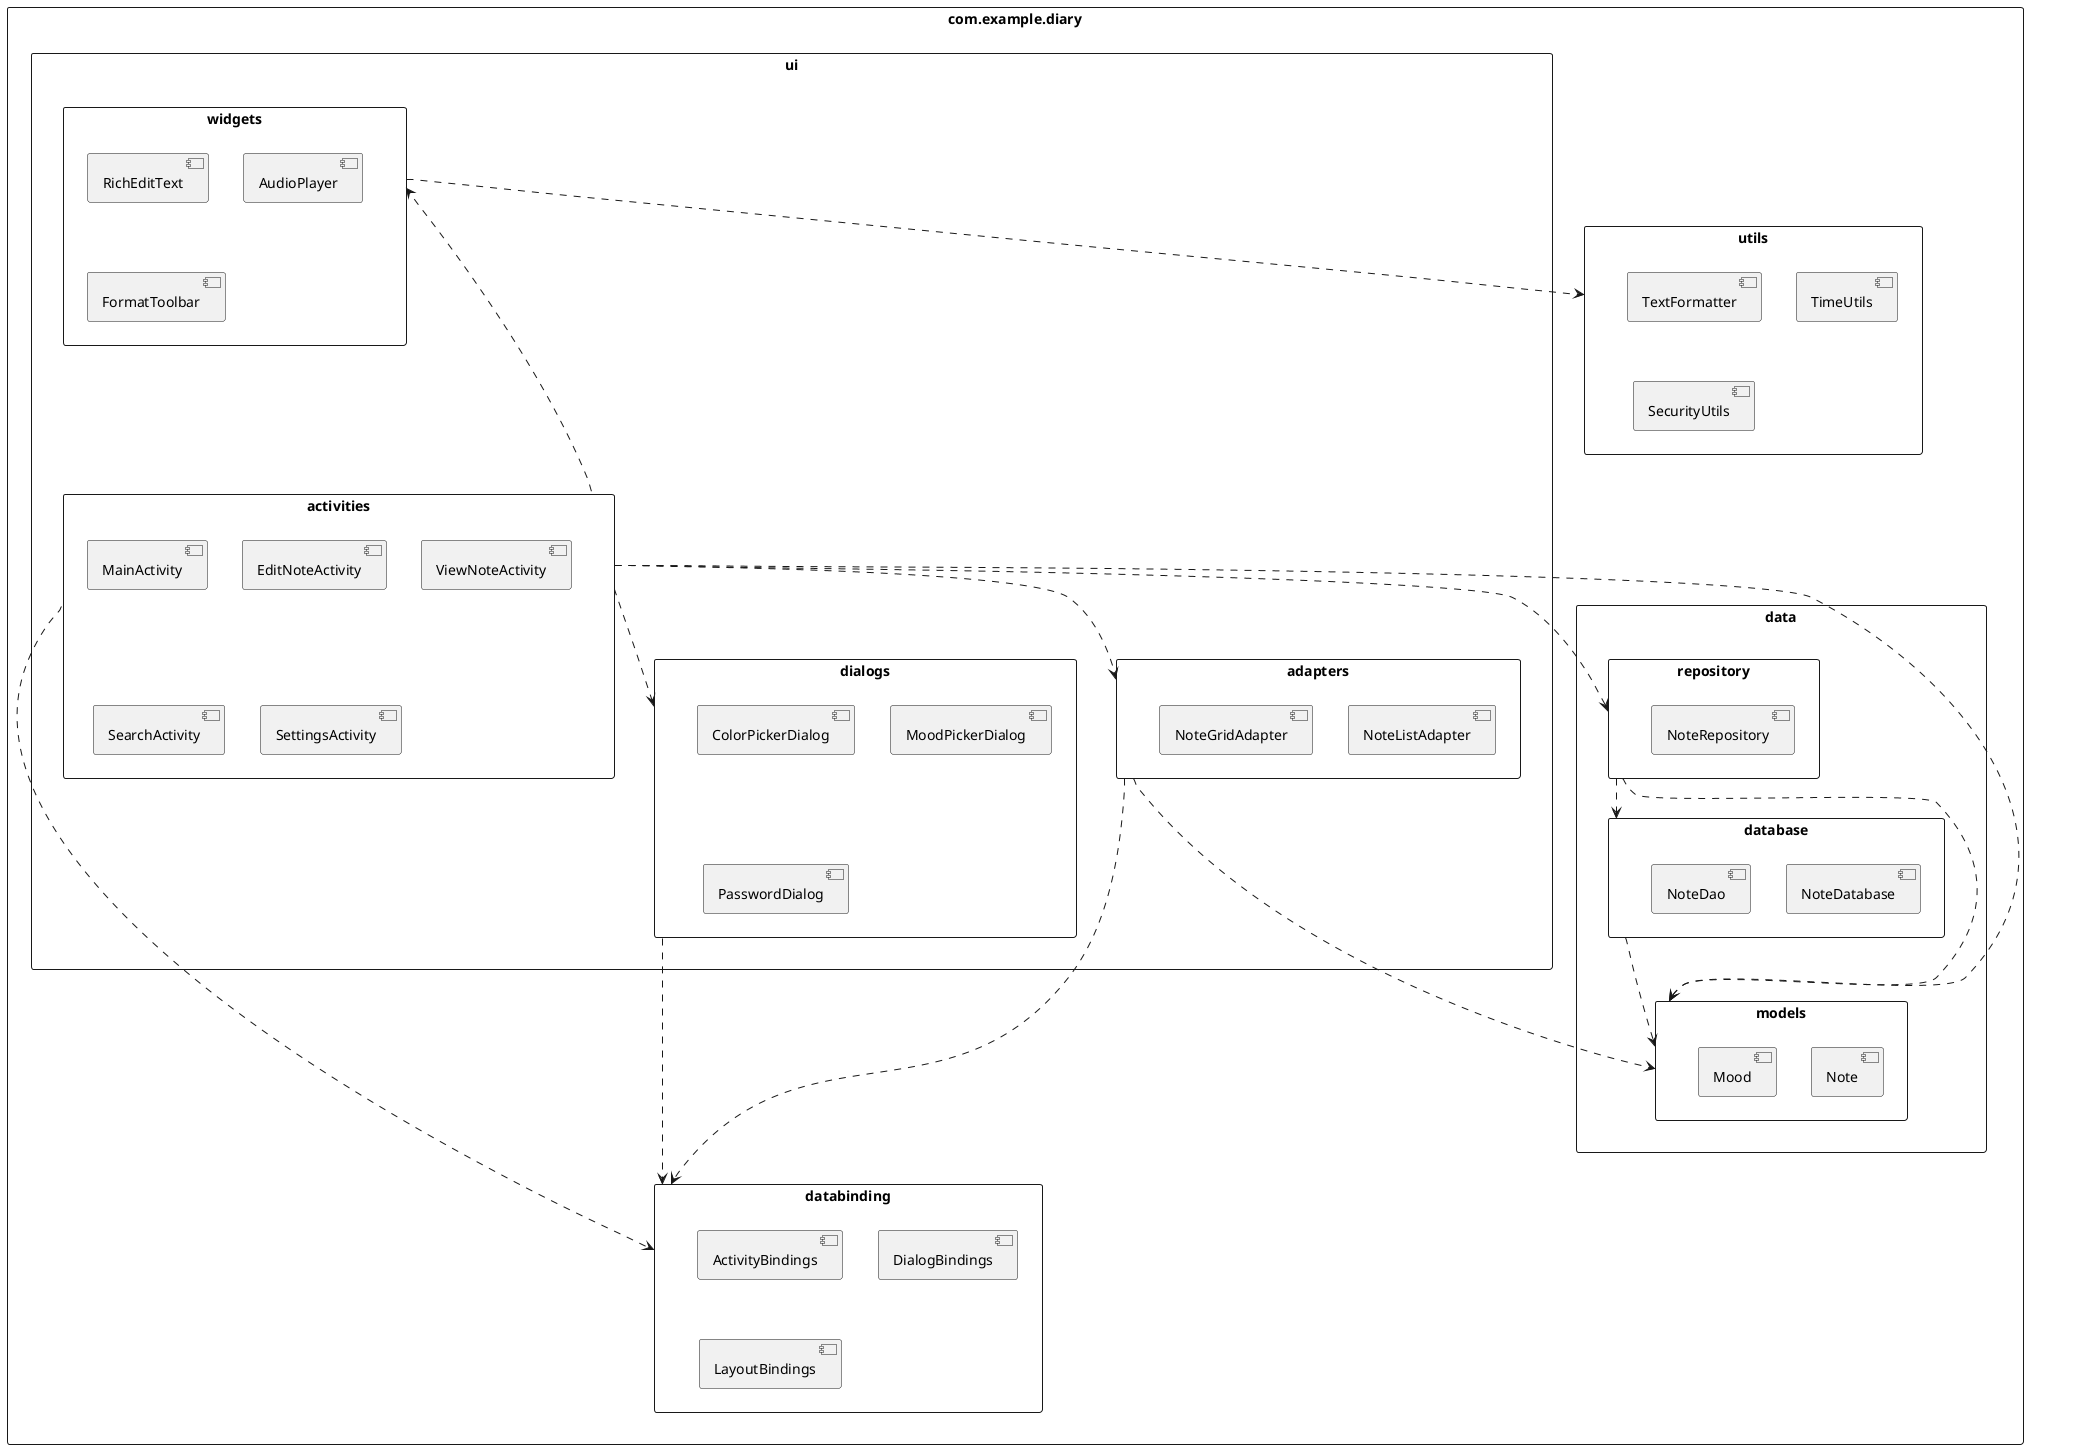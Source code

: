 @startuml Diary App Package Diagram

skinparam packageStyle rectangle

package "com.example.diary" {
    package "ui" {
        package "activities" {
            [MainActivity]
            [EditNoteActivity]
            [ViewNoteActivity]
            [SearchActivity]
            [SettingsActivity]
        }

        package "dialogs" {
            [ColorPickerDialog]
            [MoodPickerDialog]
            [PasswordDialog]
        }

        package "adapters" {
            [NoteListAdapter]
            [NoteGridAdapter]
        }

        package "widgets" {
            [RichEditText]
            [AudioPlayer]
            [FormatToolbar]
        }
    }

    package "data" {
        package "database" {
            [NoteDatabase]
            [NoteDao]
        }

        package "models" {
            [Note]
            [Mood]
        }

        package "repository" {
            [NoteRepository]
        }
    }

    package "utils" {
        [TextFormatter]
        [TimeUtils]
        [SecurityUtils]
    }

    package "databinding" {
        [ActivityBindings]
        [DialogBindings]
        [LayoutBindings]
    }
}

' 定义依赖关系
activities ..> models
activities ..> repository
activities .-up-.> widgets
activities ..> dialogs
activities ..> adapters

adapters ..> models
adapters .-down-.> databinding

repository ..> database
repository ..> models

database ..> models

dialogs .-down-.> databinding
activities .-down-.> databinding

widgets ..> utils

@enduml